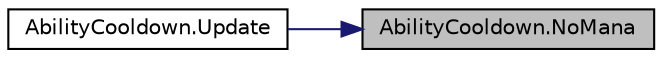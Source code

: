digraph "AbilityCooldown.NoMana"
{
 // INTERACTIVE_SVG=YES
 // LATEX_PDF_SIZE
  bgcolor="transparent";
  edge [fontname="Helvetica",fontsize="10",labelfontname="Helvetica",labelfontsize="10"];
  node [fontname="Helvetica",fontsize="10",shape=record];
  rankdir="RL";
  Node1 [label="AbilityCooldown.NoMana",height=0.2,width=0.4,color="black", fillcolor="grey75", style="filled", fontcolor="black",tooltip="This function is called whenever you have no mana for this ability."];
  Node1 -> Node2 [dir="back",color="midnightblue",fontsize="10",style="solid",fontname="Helvetica"];
  Node2 [label="AbilityCooldown.Update",height=0.2,width=0.4,color="black",URL="$class_ability_cooldown.html#a0a1223f783a3c342413172a5797fa597",tooltip=" "];
}

